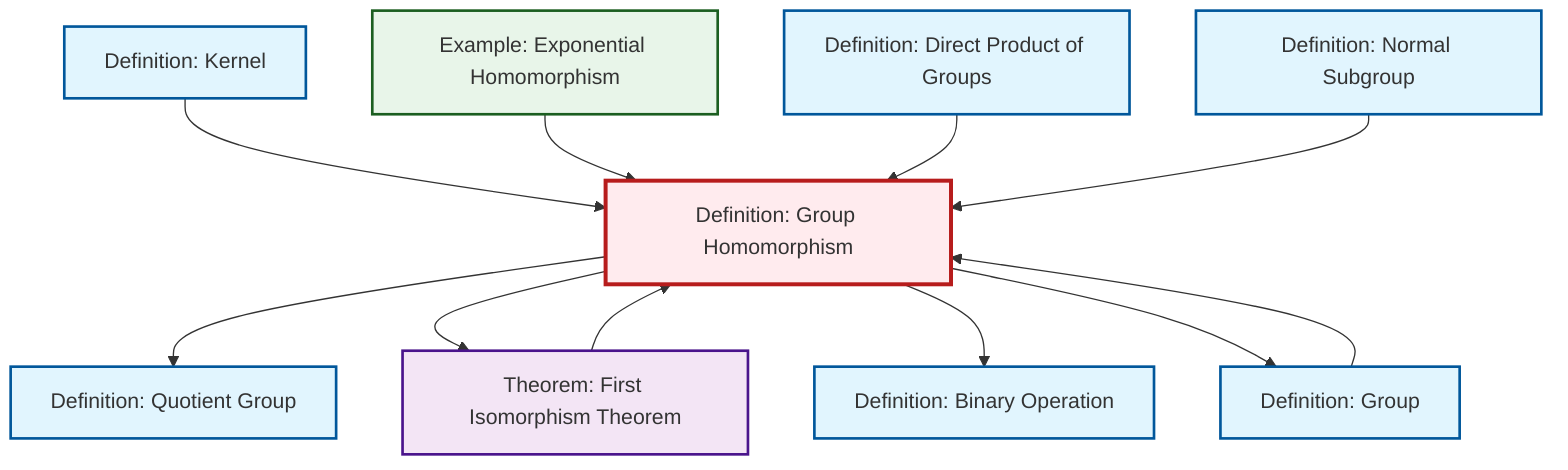 graph TD
    classDef definition fill:#e1f5fe,stroke:#01579b,stroke-width:2px
    classDef theorem fill:#f3e5f5,stroke:#4a148c,stroke-width:2px
    classDef axiom fill:#fff3e0,stroke:#e65100,stroke-width:2px
    classDef example fill:#e8f5e9,stroke:#1b5e20,stroke-width:2px
    classDef current fill:#ffebee,stroke:#b71c1c,stroke-width:3px
    def-quotient-group["Definition: Quotient Group"]:::definition
    ex-exponential-homomorphism["Example: Exponential Homomorphism"]:::example
    thm-first-isomorphism["Theorem: First Isomorphism Theorem"]:::theorem
    def-homomorphism["Definition: Group Homomorphism"]:::definition
    def-kernel["Definition: Kernel"]:::definition
    def-direct-product["Definition: Direct Product of Groups"]:::definition
    def-group["Definition: Group"]:::definition
    def-normal-subgroup["Definition: Normal Subgroup"]:::definition
    def-binary-operation["Definition: Binary Operation"]:::definition
    def-homomorphism --> def-quotient-group
    def-homomorphism --> thm-first-isomorphism
    def-kernel --> def-homomorphism
    def-homomorphism --> def-binary-operation
    ex-exponential-homomorphism --> def-homomorphism
    thm-first-isomorphism --> def-homomorphism
    def-direct-product --> def-homomorphism
    def-group --> def-homomorphism
    def-normal-subgroup --> def-homomorphism
    def-homomorphism --> def-group
    class def-homomorphism current